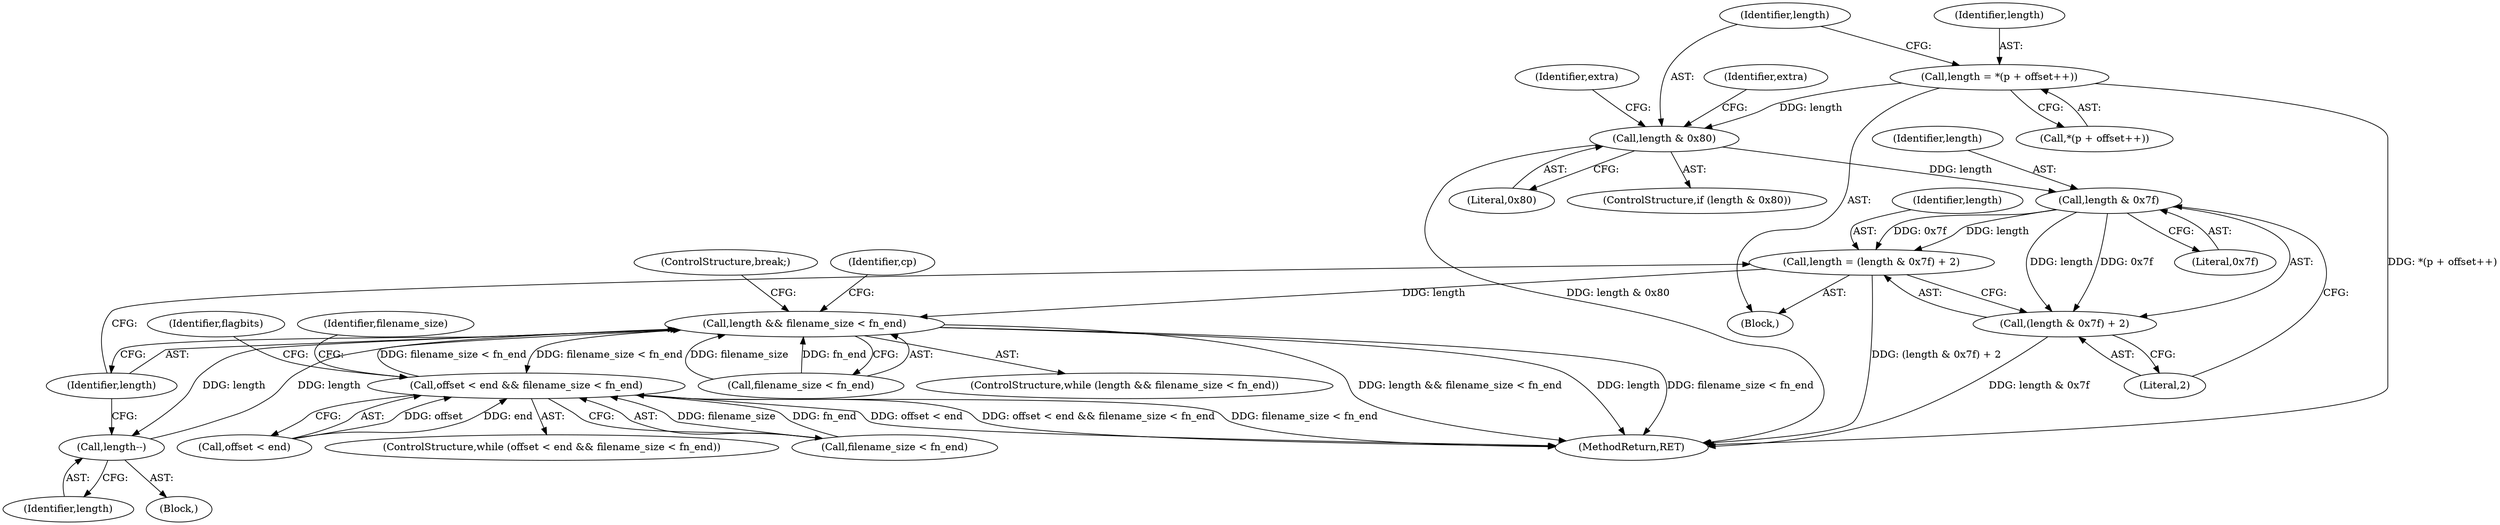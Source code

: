 digraph "0_libarchive_5562545b5562f6d12a4ef991fae158bf4ccf92b6@integer" {
"1000858" [label="(Call,length = *(p + offset++))"];
"1000866" [label="(Call,length & 0x80)"];
"1000891" [label="(Call,length & 0x7f)"];
"1000888" [label="(Call,length = (length & 0x7f) + 2)"];
"1000896" [label="(Call,length && filename_size < fn_end)"];
"1000760" [label="(Call,offset < end && filename_size < fn_end)"];
"1000924" [label="(Call,length--)"];
"1000890" [label="(Call,(length & 0x7f) + 2)"];
"1000761" [label="(Call,offset < end)"];
"1000890" [label="(Call,(length & 0x7f) + 2)"];
"1000893" [label="(Literal,0x7f)"];
"1000770" [label="(Identifier,flagbits)"];
"1000858" [label="(Call,length = *(p + offset++))"];
"1000926" [label="(ControlStructure,break;)"];
"1000891" [label="(Call,length & 0x7f)"];
"1000860" [label="(Call,*(p + offset++))"];
"1000888" [label="(Call,length = (length & 0x7f) + 2)"];
"1000859" [label="(Identifier,length)"];
"1000925" [label="(Identifier,length)"];
"1000897" [label="(Identifier,length)"];
"1000924" [label="(Call,length--)"];
"1000760" [label="(Call,offset < end && filename_size < fn_end)"];
"1000884" [label="(Identifier,extra)"];
"1000929" [label="(Identifier,filename_size)"];
"1000868" [label="(Literal,0x80)"];
"1000871" [label="(Identifier,extra)"];
"1000854" [label="(Block,)"];
"1000867" [label="(Identifier,length)"];
"1000764" [label="(Call,filename_size < fn_end)"];
"1000898" [label="(Call,filename_size < fn_end)"];
"1000904" [label="(Identifier,cp)"];
"1000889" [label="(Identifier,length)"];
"1000866" [label="(Call,length & 0x80)"];
"1000894" [label="(Literal,2)"];
"1001741" [label="(MethodReturn,RET)"];
"1000892" [label="(Identifier,length)"];
"1000901" [label="(Block,)"];
"1000865" [label="(ControlStructure,if (length & 0x80))"];
"1000896" [label="(Call,length && filename_size < fn_end)"];
"1000895" [label="(ControlStructure,while (length && filename_size < fn_end))"];
"1000759" [label="(ControlStructure,while (offset < end && filename_size < fn_end))"];
"1000858" -> "1000854"  [label="AST: "];
"1000858" -> "1000860"  [label="CFG: "];
"1000859" -> "1000858"  [label="AST: "];
"1000860" -> "1000858"  [label="AST: "];
"1000867" -> "1000858"  [label="CFG: "];
"1000858" -> "1001741"  [label="DDG: *(p + offset++)"];
"1000858" -> "1000866"  [label="DDG: length"];
"1000866" -> "1000865"  [label="AST: "];
"1000866" -> "1000868"  [label="CFG: "];
"1000867" -> "1000866"  [label="AST: "];
"1000868" -> "1000866"  [label="AST: "];
"1000871" -> "1000866"  [label="CFG: "];
"1000884" -> "1000866"  [label="CFG: "];
"1000866" -> "1001741"  [label="DDG: length & 0x80"];
"1000866" -> "1000891"  [label="DDG: length"];
"1000891" -> "1000890"  [label="AST: "];
"1000891" -> "1000893"  [label="CFG: "];
"1000892" -> "1000891"  [label="AST: "];
"1000893" -> "1000891"  [label="AST: "];
"1000894" -> "1000891"  [label="CFG: "];
"1000891" -> "1000888"  [label="DDG: length"];
"1000891" -> "1000888"  [label="DDG: 0x7f"];
"1000891" -> "1000890"  [label="DDG: length"];
"1000891" -> "1000890"  [label="DDG: 0x7f"];
"1000888" -> "1000854"  [label="AST: "];
"1000888" -> "1000890"  [label="CFG: "];
"1000889" -> "1000888"  [label="AST: "];
"1000890" -> "1000888"  [label="AST: "];
"1000897" -> "1000888"  [label="CFG: "];
"1000888" -> "1001741"  [label="DDG: (length & 0x7f) + 2"];
"1000888" -> "1000896"  [label="DDG: length"];
"1000896" -> "1000895"  [label="AST: "];
"1000896" -> "1000897"  [label="CFG: "];
"1000896" -> "1000898"  [label="CFG: "];
"1000897" -> "1000896"  [label="AST: "];
"1000898" -> "1000896"  [label="AST: "];
"1000904" -> "1000896"  [label="CFG: "];
"1000926" -> "1000896"  [label="CFG: "];
"1000896" -> "1001741"  [label="DDG: length"];
"1000896" -> "1001741"  [label="DDG: filename_size < fn_end"];
"1000896" -> "1001741"  [label="DDG: length && filename_size < fn_end"];
"1000896" -> "1000760"  [label="DDG: filename_size < fn_end"];
"1000924" -> "1000896"  [label="DDG: length"];
"1000898" -> "1000896"  [label="DDG: filename_size"];
"1000898" -> "1000896"  [label="DDG: fn_end"];
"1000760" -> "1000896"  [label="DDG: filename_size < fn_end"];
"1000896" -> "1000924"  [label="DDG: length"];
"1000760" -> "1000759"  [label="AST: "];
"1000760" -> "1000761"  [label="CFG: "];
"1000760" -> "1000764"  [label="CFG: "];
"1000761" -> "1000760"  [label="AST: "];
"1000764" -> "1000760"  [label="AST: "];
"1000770" -> "1000760"  [label="CFG: "];
"1000929" -> "1000760"  [label="CFG: "];
"1000760" -> "1001741"  [label="DDG: offset < end && filename_size < fn_end"];
"1000760" -> "1001741"  [label="DDG: filename_size < fn_end"];
"1000760" -> "1001741"  [label="DDG: offset < end"];
"1000761" -> "1000760"  [label="DDG: offset"];
"1000761" -> "1000760"  [label="DDG: end"];
"1000764" -> "1000760"  [label="DDG: filename_size"];
"1000764" -> "1000760"  [label="DDG: fn_end"];
"1000924" -> "1000901"  [label="AST: "];
"1000924" -> "1000925"  [label="CFG: "];
"1000925" -> "1000924"  [label="AST: "];
"1000897" -> "1000924"  [label="CFG: "];
"1000890" -> "1000894"  [label="CFG: "];
"1000894" -> "1000890"  [label="AST: "];
"1000890" -> "1001741"  [label="DDG: length & 0x7f"];
}
